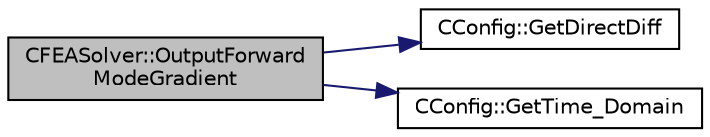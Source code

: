 digraph "CFEASolver::OutputForwardModeGradient"
{
 // LATEX_PDF_SIZE
  edge [fontname="Helvetica",fontsize="10",labelfontname="Helvetica",labelfontsize="10"];
  node [fontname="Helvetica",fontsize="10",shape=record];
  rankdir="LR";
  Node1 [label="CFEASolver::OutputForward\lModeGradient",height=0.2,width=0.4,color="black", fillcolor="grey75", style="filled", fontcolor="black",tooltip="Write the forward mode gradient to file."];
  Node1 -> Node2 [color="midnightblue",fontsize="10",style="solid",fontname="Helvetica"];
  Node2 [label="CConfig::GetDirectDiff",height=0.2,width=0.4,color="black", fillcolor="white", style="filled",URL="$classCConfig.html#a1756760d4a98f886411a703d71bda3f2",tooltip="Get the direct differentation method."];
  Node1 -> Node3 [color="midnightblue",fontsize="10",style="solid",fontname="Helvetica"];
  Node3 [label="CConfig::GetTime_Domain",height=0.2,width=0.4,color="black", fillcolor="white", style="filled",URL="$classCConfig.html#a85d2e3cf43b77c63642c40c235b853f3",tooltip="Check if the multizone problem is solved for time domain."];
}
